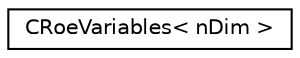 digraph "Graphical Class Hierarchy"
{
 // LATEX_PDF_SIZE
  edge [fontname="Helvetica",fontsize="10",labelfontname="Helvetica",labelfontsize="10"];
  node [fontname="Helvetica",fontsize="10",shape=record];
  rankdir="LR";
  Node0 [label="CRoeVariables\< nDim \>",height=0.2,width=0.4,color="black", fillcolor="white", style="filled",URL="$structCRoeVariables.html",tooltip="Roe-averaged variables."];
}
